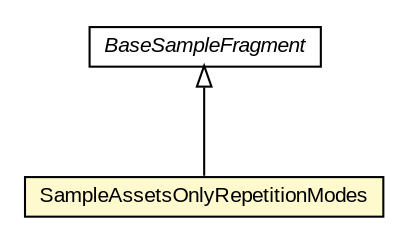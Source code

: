 #!/usr/local/bin/dot
#
# Class diagram 
# Generated by UMLGraph version R5_6-24-gf6e263 (http://www.umlgraph.org/)
#

digraph G {
	edge [fontname="arial",fontsize=10,labelfontname="arial",labelfontsize=10];
	node [fontname="arial",fontsize=10,shape=plaintext];
	nodesep=0.25;
	ranksep=0.5;
	// org.osmdroid.samplefragments.BaseSampleFragment
	c211062 [label=<<table title="org.osmdroid.samplefragments.BaseSampleFragment" border="0" cellborder="1" cellspacing="0" cellpadding="2" port="p" href="../BaseSampleFragment.html">
		<tr><td><table border="0" cellspacing="0" cellpadding="1">
<tr><td align="center" balign="center"><font face="arial italic"> BaseSampleFragment </font></td></tr>
		</table></td></tr>
		</table>>, URL="../BaseSampleFragment.html", fontname="arial", fontcolor="black", fontsize=10.0];
	// org.osmdroid.samplefragments.tileproviders.SampleAssetsOnlyRepetitionModes
	c211169 [label=<<table title="org.osmdroid.samplefragments.tileproviders.SampleAssetsOnlyRepetitionModes" border="0" cellborder="1" cellspacing="0" cellpadding="2" port="p" bgcolor="lemonChiffon" href="./SampleAssetsOnlyRepetitionModes.html">
		<tr><td><table border="0" cellspacing="0" cellpadding="1">
<tr><td align="center" balign="center"> SampleAssetsOnlyRepetitionModes </td></tr>
		</table></td></tr>
		</table>>, URL="./SampleAssetsOnlyRepetitionModes.html", fontname="arial", fontcolor="black", fontsize=10.0];
	//org.osmdroid.samplefragments.tileproviders.SampleAssetsOnlyRepetitionModes extends org.osmdroid.samplefragments.BaseSampleFragment
	c211062:p -> c211169:p [dir=back,arrowtail=empty];
}

